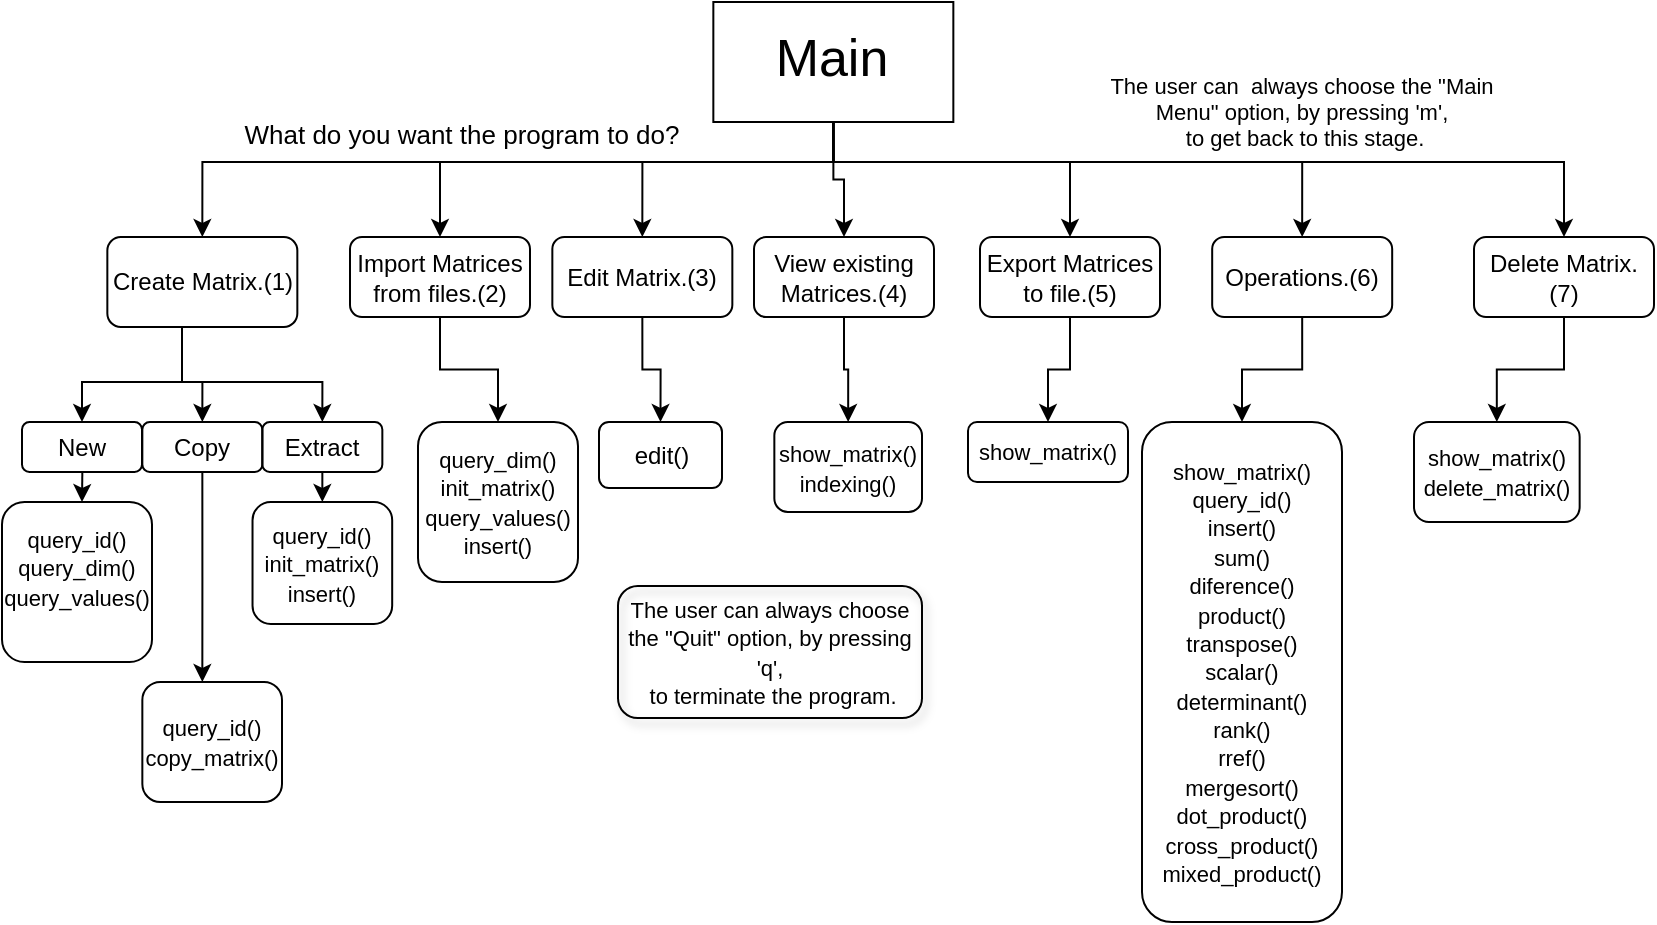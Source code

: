 <mxfile version="16.4.8" type="device"><diagram id="azDwShmwD8xFtYsqAXBF" name="Page-1"><mxGraphModel dx="1654" dy="716" grid="0" gridSize="10" guides="1" tooltips="1" connect="1" arrows="1" fold="1" page="1" pageScale="1" pageWidth="1100" pageHeight="850" math="0" shadow="0"><root><mxCell id="0"/><mxCell id="1" parent="0"/><mxCell id="01o77SrorYByP4094_Ex-1" style="edgeStyle=orthogonalEdgeStyle;rounded=0;orthogonalLoop=1;jettySize=auto;html=1;exitX=0.5;exitY=1;exitDx=0;exitDy=0;entryX=0.5;entryY=0;entryDx=0;entryDy=0;" parent="1" source="Vq7HFCr6czROlbc5nys4-7" target="Vq7HFCr6czROlbc5nys4-33" edge="1"><mxGeometry relative="1" as="geometry"><Array as="points"><mxPoint x="658" y="130"/><mxPoint x="461" y="130"/></Array></mxGeometry></mxCell><mxCell id="01o77SrorYByP4094_Ex-4" style="edgeStyle=orthogonalEdgeStyle;rounded=0;orthogonalLoop=1;jettySize=auto;html=1;exitX=0.5;exitY=1;exitDx=0;exitDy=0;entryX=0.5;entryY=0;entryDx=0;entryDy=0;" parent="1" source="Vq7HFCr6czROlbc5nys4-7" target="Vq7HFCr6czROlbc5nys4-21" edge="1"><mxGeometry relative="1" as="geometry"><Array as="points"><mxPoint x="658" y="130"/><mxPoint x="342" y="130"/></Array></mxGeometry></mxCell><mxCell id="01o77SrorYByP4094_Ex-5" style="edgeStyle=orthogonalEdgeStyle;rounded=0;orthogonalLoop=1;jettySize=auto;html=1;exitX=0.5;exitY=1;exitDx=0;exitDy=0;entryX=0.5;entryY=0;entryDx=0;entryDy=0;" parent="1" source="Vq7HFCr6czROlbc5nys4-7" target="Vq7HFCr6czROlbc5nys4-31" edge="1"><mxGeometry relative="1" as="geometry"><Array as="points"><mxPoint x="658" y="130"/><mxPoint x="562" y="130"/></Array></mxGeometry></mxCell><mxCell id="01o77SrorYByP4094_Ex-6" style="edgeStyle=orthogonalEdgeStyle;rounded=0;orthogonalLoop=1;jettySize=auto;html=1;exitX=0.5;exitY=1;exitDx=0;exitDy=0;entryX=0.5;entryY=0;entryDx=0;entryDy=0;" parent="1" source="Vq7HFCr6czROlbc5nys4-7" target="Vq7HFCr6czROlbc5nys4-29" edge="1"><mxGeometry relative="1" as="geometry"/></mxCell><mxCell id="01o77SrorYByP4094_Ex-7" style="edgeStyle=orthogonalEdgeStyle;rounded=0;orthogonalLoop=1;jettySize=auto;html=1;exitX=0.5;exitY=1;exitDx=0;exitDy=0;entryX=0.5;entryY=0;entryDx=0;entryDy=0;" parent="1" source="Vq7HFCr6czROlbc5nys4-7" target="Vq7HFCr6czROlbc5nys4-27" edge="1"><mxGeometry relative="1" as="geometry"><Array as="points"><mxPoint x="658" y="130"/><mxPoint x="776" y="130"/></Array></mxGeometry></mxCell><mxCell id="01o77SrorYByP4094_Ex-9" style="edgeStyle=orthogonalEdgeStyle;rounded=0;orthogonalLoop=1;jettySize=auto;html=1;exitX=0.5;exitY=1;exitDx=0;exitDy=0;entryX=0.5;entryY=0;entryDx=0;entryDy=0;" parent="1" source="Vq7HFCr6czROlbc5nys4-7" target="Vq7HFCr6czROlbc5nys4-25" edge="1"><mxGeometry relative="1" as="geometry"><Array as="points"><mxPoint x="658" y="130"/><mxPoint x="892" y="130"/></Array></mxGeometry></mxCell><mxCell id="01o77SrorYByP4094_Ex-10" style="edgeStyle=orthogonalEdgeStyle;rounded=0;orthogonalLoop=1;jettySize=auto;html=1;exitX=0.5;exitY=1;exitDx=0;exitDy=0;entryX=0.5;entryY=0;entryDx=0;entryDy=0;" parent="1" source="Vq7HFCr6czROlbc5nys4-7" target="Vq7HFCr6czROlbc5nys4-23" edge="1"><mxGeometry relative="1" as="geometry"><Array as="points"><mxPoint x="658" y="130"/><mxPoint x="1023" y="130"/></Array></mxGeometry></mxCell><mxCell id="Vq7HFCr6czROlbc5nys4-7" value="" style="rounded=0;whiteSpace=wrap;html=1;" parent="1" vertex="1"><mxGeometry x="597.67" y="50" width="120" height="60" as="geometry"/></mxCell><mxCell id="Vq7HFCr6czROlbc5nys4-9" value="&lt;font style=&quot;font-size: 26px&quot;&gt;Main&lt;/font&gt;" style="text;html=1;strokeColor=none;fillColor=none;align=center;verticalAlign=middle;whiteSpace=wrap;rounded=0;strokeWidth=2;" parent="1" vertex="1"><mxGeometry x="612" y="55" width="90" height="45" as="geometry"/></mxCell><mxCell id="Vq7HFCr6czROlbc5nys4-10" value="&lt;font style=&quot;font-size: 13px&quot;&gt;What do you want the program to do?&lt;/font&gt;" style="text;html=1;strokeColor=none;fillColor=none;align=center;verticalAlign=middle;whiteSpace=wrap;rounded=0;fontSize=19;" parent="1" vertex="1"><mxGeometry x="362.17" y="100" width="220" height="30" as="geometry"/></mxCell><mxCell id="Vq7HFCr6czROlbc5nys4-19" style="edgeStyle=orthogonalEdgeStyle;rounded=0;orthogonalLoop=1;jettySize=auto;html=1;exitX=0.5;exitY=1;exitDx=0;exitDy=0;fontSize=12;" parent="1" source="Vq7HFCr6czROlbc5nys4-21" edge="1"><mxGeometry relative="1" as="geometry"><mxPoint x="342.17" y="260" as="targetPoint"/><Array as="points"><mxPoint x="332" y="240"/><mxPoint x="342" y="240"/></Array></mxGeometry></mxCell><mxCell id="0LHjZW9QvDnouEL0ZHuQ-2" style="edgeStyle=orthogonalEdgeStyle;rounded=0;orthogonalLoop=1;jettySize=auto;html=1;exitX=0.5;exitY=1;exitDx=0;exitDy=0;entryX=0.5;entryY=0;entryDx=0;entryDy=0;" parent="1" source="Vq7HFCr6czROlbc5nys4-21" target="Vq7HFCr6czROlbc5nys4-40" edge="1"><mxGeometry relative="1" as="geometry"><Array as="points"><mxPoint x="332" y="240"/><mxPoint x="282" y="240"/></Array></mxGeometry></mxCell><mxCell id="0LHjZW9QvDnouEL0ZHuQ-3" style="edgeStyle=orthogonalEdgeStyle;rounded=0;orthogonalLoop=1;jettySize=auto;html=1;exitX=0.5;exitY=1;exitDx=0;exitDy=0;entryX=0.5;entryY=0;entryDx=0;entryDy=0;" parent="1" source="Vq7HFCr6czROlbc5nys4-21" target="Vq7HFCr6czROlbc5nys4-44" edge="1"><mxGeometry relative="1" as="geometry"><Array as="points"><mxPoint x="332" y="240"/><mxPoint x="402" y="240"/></Array></mxGeometry></mxCell><mxCell id="Vq7HFCr6czROlbc5nys4-21" value="Create Matrix.(1)" style="rounded=1;whiteSpace=wrap;html=1;fontSize=12;fillColor=none;" parent="1" vertex="1"><mxGeometry x="294.67" y="167.5" width="95" height="45" as="geometry"/></mxCell><mxCell id="Vq7HFCr6czROlbc5nys4-22" style="edgeStyle=orthogonalEdgeStyle;rounded=0;orthogonalLoop=1;jettySize=auto;html=1;exitX=0.5;exitY=1;exitDx=0;exitDy=0;entryX=0.5;entryY=0;entryDx=0;entryDy=0;fontSize=9;" parent="1" source="Vq7HFCr6czROlbc5nys4-23" target="Vq7HFCr6czROlbc5nys4-49" edge="1"><mxGeometry relative="1" as="geometry"/></mxCell><mxCell id="Vq7HFCr6czROlbc5nys4-23" value="Delete Matrix.(7)" style="rounded=1;whiteSpace=wrap;html=1;fontSize=12;fillColor=none;" parent="1" vertex="1"><mxGeometry x="978.0" y="167.5" width="90" height="40" as="geometry"/></mxCell><mxCell id="Vq7HFCr6czROlbc5nys4-24" style="edgeStyle=orthogonalEdgeStyle;rounded=0;orthogonalLoop=1;jettySize=auto;html=1;exitX=0.5;exitY=1;exitDx=0;exitDy=0;entryX=0.5;entryY=0;entryDx=0;entryDy=0;fontSize=9;" parent="1" source="Vq7HFCr6czROlbc5nys4-25" target="Vq7HFCr6czROlbc5nys4-46" edge="1"><mxGeometry relative="1" as="geometry"/></mxCell><mxCell id="Vq7HFCr6czROlbc5nys4-25" value="Operations.(6)" style="rounded=1;whiteSpace=wrap;html=1;fontSize=12;fillColor=none;" parent="1" vertex="1"><mxGeometry x="847.09" y="167.5" width="90" height="40" as="geometry"/></mxCell><mxCell id="Vq7HFCr6czROlbc5nys4-26" style="edgeStyle=orthogonalEdgeStyle;rounded=0;orthogonalLoop=1;jettySize=auto;html=1;exitX=0.5;exitY=1;exitDx=0;exitDy=0;entryX=0.5;entryY=0;entryDx=0;entryDy=0;fontSize=9;" parent="1" source="Vq7HFCr6czROlbc5nys4-27" target="Vq7HFCr6czROlbc5nys4-48" edge="1"><mxGeometry relative="1" as="geometry"/></mxCell><mxCell id="Vq7HFCr6czROlbc5nys4-27" value="Export Matrices to file.(5)" style="rounded=1;whiteSpace=wrap;html=1;fontSize=12;fillColor=none;" parent="1" vertex="1"><mxGeometry x="731.0" y="167.5" width="90" height="40" as="geometry"/></mxCell><mxCell id="Vq7HFCr6czROlbc5nys4-28" style="edgeStyle=orthogonalEdgeStyle;rounded=0;orthogonalLoop=1;jettySize=auto;html=1;exitX=0.5;exitY=1;exitDx=0;exitDy=0;entryX=0.5;entryY=0;entryDx=0;entryDy=0;fontSize=9;" parent="1" source="Vq7HFCr6czROlbc5nys4-29" target="Vq7HFCr6czROlbc5nys4-50" edge="1"><mxGeometry relative="1" as="geometry"/></mxCell><mxCell id="Vq7HFCr6czROlbc5nys4-29" value="View existing Matrices.(4)" style="rounded=1;whiteSpace=wrap;html=1;fontSize=12;fillColor=none;" parent="1" vertex="1"><mxGeometry x="618.0" y="167.5" width="90" height="40" as="geometry"/></mxCell><mxCell id="Vq7HFCr6czROlbc5nys4-30" style="edgeStyle=orthogonalEdgeStyle;rounded=0;orthogonalLoop=1;jettySize=auto;html=1;exitX=0.5;exitY=1;exitDx=0;exitDy=0;entryX=0.5;entryY=0;entryDx=0;entryDy=0;fontSize=9;" parent="1" source="Vq7HFCr6czROlbc5nys4-31" target="Vq7HFCr6czROlbc5nys4-34" edge="1"><mxGeometry relative="1" as="geometry"/></mxCell><mxCell id="Vq7HFCr6czROlbc5nys4-31" value="Edit Matrix.(3)" style="rounded=1;whiteSpace=wrap;html=1;fontSize=12;fillColor=none;" parent="1" vertex="1"><mxGeometry x="517.17" y="167.5" width="90" height="40" as="geometry"/></mxCell><mxCell id="0LHjZW9QvDnouEL0ZHuQ-5" style="edgeStyle=orthogonalEdgeStyle;rounded=0;orthogonalLoop=1;jettySize=auto;html=1;exitX=0.5;exitY=1;exitDx=0;exitDy=0;entryX=0.5;entryY=0;entryDx=0;entryDy=0;fontSize=26;" parent="1" source="Vq7HFCr6czROlbc5nys4-33" target="Vq7HFCr6czROlbc5nys4-35" edge="1"><mxGeometry relative="1" as="geometry"/></mxCell><mxCell id="Vq7HFCr6czROlbc5nys4-33" value="Import Matrices from files.(2)" style="rounded=1;whiteSpace=wrap;html=1;fontSize=12;fillColor=none;" parent="1" vertex="1"><mxGeometry x="416" y="167.5" width="90" height="40" as="geometry"/></mxCell><mxCell id="Vq7HFCr6czROlbc5nys4-34" value="&lt;font style=&quot;font-size: 12px&quot;&gt;&lt;font style=&quot;font-size: 12px&quot;&gt;edit()&lt;/font&gt;&lt;br&gt;&lt;/font&gt;" style="rounded=1;whiteSpace=wrap;html=1;fontSize=12;fillColor=none;" parent="1" vertex="1"><mxGeometry x="540.5" y="260" width="61.5" height="33" as="geometry"/></mxCell><mxCell id="Vq7HFCr6czROlbc5nys4-35" value="&lt;font style=&quot;font-size: 11px&quot;&gt;query_dim()&lt;br&gt;init_matrix()&lt;br&gt;query_values()&lt;br&gt;insert()&lt;/font&gt;" style="rounded=1;whiteSpace=wrap;html=1;fontSize=12;fillColor=none;" parent="1" vertex="1"><mxGeometry x="450" y="260" width="80" height="80" as="geometry"/></mxCell><mxCell id="Vq7HFCr6czROlbc5nys4-36" value="&lt;font style=&quot;font-size: 11px&quot;&gt;query_id()&lt;br&gt;query_dim()&lt;br&gt;query_values()&lt;br&gt;&lt;br&gt;&lt;/font&gt;" style="rounded=1;whiteSpace=wrap;html=1;fontSize=12;fillColor=none;" parent="1" vertex="1"><mxGeometry x="242" y="300" width="75" height="80" as="geometry"/></mxCell><mxCell id="Vq7HFCr6czROlbc5nys4-37" value="&lt;font style=&quot;font-size: 11px&quot;&gt;query_id()&lt;br&gt;&lt;font style=&quot;font-size: 11px&quot;&gt;copy_matrix()&lt;/font&gt;&lt;/font&gt;" style="rounded=1;whiteSpace=wrap;html=1;fontSize=12;fillColor=none;" parent="1" vertex="1"><mxGeometry x="312.17" y="390" width="69.83" height="60" as="geometry"/></mxCell><mxCell id="Vq7HFCr6czROlbc5nys4-38" value="&lt;font style=&quot;font-size: 11px&quot;&gt;query_id()&lt;br&gt;init_matrix()&lt;br&gt;insert()&lt;/font&gt;" style="rounded=1;whiteSpace=wrap;html=1;fontSize=12;fillColor=none;" parent="1" vertex="1"><mxGeometry x="367.26" y="300" width="69.83" height="61" as="geometry"/></mxCell><mxCell id="Vq7HFCr6czROlbc5nys4-39" style="edgeStyle=orthogonalEdgeStyle;rounded=0;orthogonalLoop=1;jettySize=auto;html=1;exitX=0.5;exitY=1;exitDx=0;exitDy=0;fontSize=12;" parent="1" edge="1"><mxGeometry relative="1" as="geometry"><mxPoint x="281.998" y="300" as="targetPoint"/><mxPoint x="282.17" y="285" as="sourcePoint"/></mxGeometry></mxCell><mxCell id="Vq7HFCr6czROlbc5nys4-40" value="New" style="rounded=1;whiteSpace=wrap;html=1;fontSize=12;fillColor=none;" parent="1" vertex="1"><mxGeometry x="252" y="260" width="60" height="25" as="geometry"/></mxCell><mxCell id="Vq7HFCr6czROlbc5nys4-41" style="edgeStyle=orthogonalEdgeStyle;rounded=0;orthogonalLoop=1;jettySize=auto;html=1;exitX=0.5;exitY=1;exitDx=0;exitDy=0;fontSize=8;" parent="1" source="Vq7HFCr6czROlbc5nys4-42" edge="1"><mxGeometry relative="1" as="geometry"><mxPoint x="342.17" y="390" as="targetPoint"/></mxGeometry></mxCell><mxCell id="Vq7HFCr6czROlbc5nys4-42" value="Copy" style="rounded=1;whiteSpace=wrap;html=1;fontSize=12;fillColor=none;" parent="1" vertex="1"><mxGeometry x="312.17" y="260" width="60" height="25" as="geometry"/></mxCell><mxCell id="01o77SrorYByP4094_Ex-13" style="edgeStyle=orthogonalEdgeStyle;rounded=0;orthogonalLoop=1;jettySize=auto;html=1;exitX=0.5;exitY=1;exitDx=0;exitDy=0;entryX=0.5;entryY=0;entryDx=0;entryDy=0;" parent="1" source="Vq7HFCr6czROlbc5nys4-44" target="Vq7HFCr6czROlbc5nys4-38" edge="1"><mxGeometry relative="1" as="geometry"/></mxCell><mxCell id="Vq7HFCr6czROlbc5nys4-44" value="Extract" style="rounded=1;whiteSpace=wrap;html=1;fontSize=12;fillColor=none;" parent="1" vertex="1"><mxGeometry x="372.17" y="260" width="60" height="25" as="geometry"/></mxCell><mxCell id="Vq7HFCr6czROlbc5nys4-45" style="edgeStyle=orthogonalEdgeStyle;rounded=0;orthogonalLoop=1;jettySize=auto;html=1;exitX=0.5;exitY=1;exitDx=0;exitDy=0;fontSize=8;" parent="1" edge="1"><mxGeometry relative="1" as="geometry"><mxPoint x="284.67" y="380" as="sourcePoint"/><mxPoint x="284.67" y="380" as="targetPoint"/></mxGeometry></mxCell><mxCell id="Vq7HFCr6czROlbc5nys4-46" value="&lt;font style=&quot;font-size: 11px&quot;&gt;show_matrix()&lt;br&gt;query_id()&lt;br&gt;insert()&lt;br&gt;sum()&lt;br&gt;diference()&lt;br&gt;product()&lt;br&gt;transpose()&lt;br&gt;scalar()&lt;br&gt;determinant()&lt;br&gt;rank()&lt;br&gt;rref()&lt;br&gt;mergesort()&lt;br&gt;dot_product()&lt;br&gt;cross_product()&lt;br&gt;mixed_product()&lt;/font&gt;" style="rounded=1;whiteSpace=wrap;html=1;fontSize=12;fillColor=none;" parent="1" vertex="1"><mxGeometry x="812.0" y="260" width="100" height="250" as="geometry"/></mxCell><mxCell id="Vq7HFCr6czROlbc5nys4-47" value="&lt;font style=&quot;font-size: 11px&quot;&gt;The user can always choose the &quot;Quit&quot; option, by pressing 'q',&lt;br&gt;&amp;nbsp;to terminate the program.&lt;/font&gt;" style="rounded=1;whiteSpace=wrap;html=1;fontSize=12;fillColor=none;shadow=1;sketch=0;" parent="1" vertex="1"><mxGeometry x="550" y="342" width="152" height="66" as="geometry"/></mxCell><mxCell id="Vq7HFCr6czROlbc5nys4-48" value="&lt;font style=&quot;font-size: 11px&quot;&gt;show_matrix()&lt;/font&gt;" style="rounded=1;whiteSpace=wrap;html=1;fontSize=12;fillColor=none;" parent="1" vertex="1"><mxGeometry x="725" y="260" width="80" height="30" as="geometry"/></mxCell><mxCell id="Vq7HFCr6czROlbc5nys4-49" value="&lt;font style=&quot;font-size: 11px&quot;&gt;show_matrix()&lt;br&gt;delete_matrix()&lt;/font&gt;" style="rounded=1;whiteSpace=wrap;html=1;fontSize=12;fillColor=none;" parent="1" vertex="1"><mxGeometry x="948" y="260" width="82.83" height="50" as="geometry"/></mxCell><mxCell id="Vq7HFCr6czROlbc5nys4-50" value="&lt;font style=&quot;font-size: 11px&quot;&gt;show_matrix()&lt;br&gt;indexing()&lt;/font&gt;" style="rounded=1;whiteSpace=wrap;html=1;fontSize=12;fillColor=none;" parent="1" vertex="1"><mxGeometry x="628.17" y="260" width="73.83" height="45" as="geometry"/></mxCell><mxCell id="Vq7HFCr6czROlbc5nys4-51" value="&lt;font style=&quot;font-size: 11px&quot;&gt;The user can&amp;nbsp; always choose the &quot;Main Menu&quot; option, by pressing 'm',&lt;br&gt;&amp;nbsp;to get back to this stage.&lt;/font&gt;" style="text;html=1;strokeColor=none;fillColor=none;align=center;verticalAlign=middle;whiteSpace=wrap;rounded=0;glass=1;fontSize=9;opacity=0;" parent="1" vertex="1"><mxGeometry x="792.17" y="90" width="199.83" height="30" as="geometry"/></mxCell></root></mxGraphModel></diagram></mxfile>